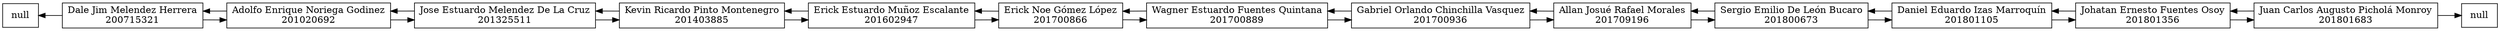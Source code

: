digraph lista{
rankdir=LR;
node[shape = record];
nodonull1[label="null"];
nodonull2[label="null"];
nodonull1->nodo0 [dir=back];
nodo0[label="Dale Jim Melendez Herrera\n200715321"];
nodo1[label="Adolfo Enrique Noriega Godinez\n201020692"];
nodo2[label="Jose Estuardo Melendez De La Cruz\n201325511"];
nodo3[label="Kevin Ricardo Pinto Montenegro\n201403885"];
nodo4[label="Erick Estuardo Muñoz Escalante\n201602947"];
nodo5[label="Erick Noe Gómez López\n201700866"];
nodo6[label="Wagner Estuardo Fuentes Quintana\n201700889"];
nodo7[label="Gabriel Orlando Chinchilla Vasquez\n201700936"];
nodo8[label="Allan Josué Rafael Morales\n201709196"];
nodo9[label="Sergio Emilio De León Bucaro\n201800673"];
nodo10[label="Daniel Eduardo Izas Marroquín\n201801105"];
nodo11[label="Johatan Ernesto Fuentes Osoy\n201801356"];
nodo12[label="Juan Carlos Augusto Picholá Monroy\n201801683"];
nodo0->nodo1;
nodo1->nodo0;
nodo1->nodo2;
nodo2->nodo1;
nodo2->nodo3;
nodo3->nodo2;
nodo3->nodo4;
nodo4->nodo3;
nodo4->nodo5;
nodo5->nodo4;
nodo5->nodo6;
nodo6->nodo5;
nodo6->nodo7;
nodo7->nodo6;
nodo7->nodo8;
nodo8->nodo7;
nodo8->nodo9;
nodo9->nodo8;
nodo9->nodo10;
nodo10->nodo9;
nodo10->nodo11;
nodo11->nodo10;
nodo11->nodo12;
nodo12->nodo11;
nodo12->nodonull2;
}
